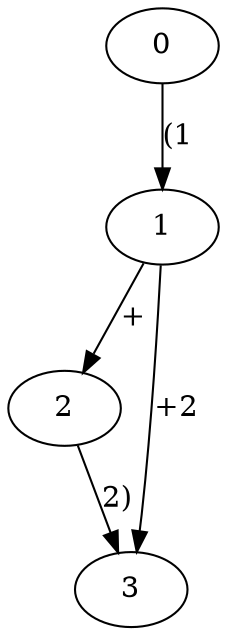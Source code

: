 digraph g
{
0;1;2;3;
0 -> 1 [label="(1"]
1 -> 2 [label="+"]
2 -> 3 [label="2)"]
1 -> 3 [label="+2"]
}
